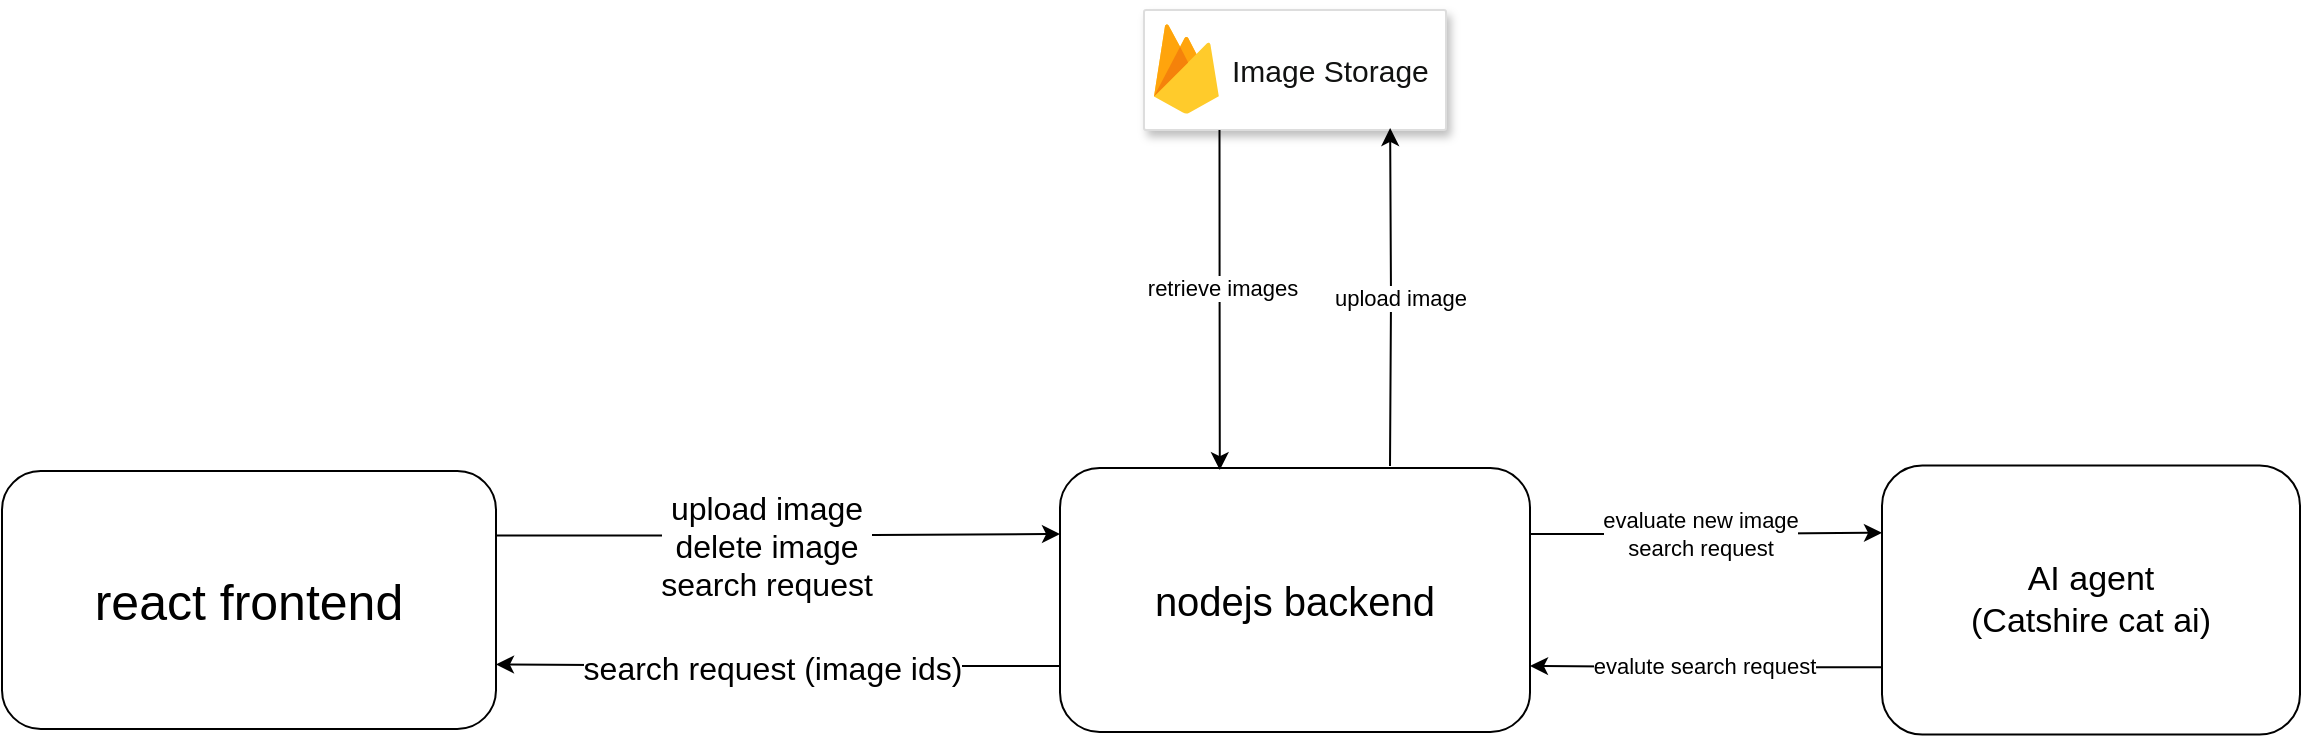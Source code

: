 <mxfile version="24.7.6">
  <diagram name="Page-1" id="pAAZa4O4RVHz7VyGtO1k">
    <mxGraphModel dx="2712" dy="1096" grid="0" gridSize="10" guides="1" tooltips="1" connect="1" arrows="1" fold="1" page="0" pageScale="1" pageWidth="850" pageHeight="1100" math="0" shadow="0">
      <root>
        <mxCell id="0" />
        <mxCell id="1" parent="0" />
        <mxCell id="OEHbqeWCWHPh5eyWaXjl-3" style="edgeStyle=orthogonalEdgeStyle;rounded=0;orthogonalLoop=1;jettySize=auto;html=1;entryX=0;entryY=0.25;entryDx=0;entryDy=0;exitX=1;exitY=0.25;exitDx=0;exitDy=0;" edge="1" parent="1" source="OEHbqeWCWHPh5eyWaXjl-1" target="OEHbqeWCWHPh5eyWaXjl-2">
          <mxGeometry relative="1" as="geometry" />
        </mxCell>
        <mxCell id="OEHbqeWCWHPh5eyWaXjl-4" value="&lt;div style=&quot;font-size: 16px;&quot;&gt;upload image&lt;/div&gt;&lt;div style=&quot;font-size: 16px;&quot;&gt;delete image&lt;br&gt;&lt;/div&gt;&lt;font style=&quot;font-size: 16px;&quot;&gt;search request&lt;/font&gt;" style="edgeLabel;html=1;align=center;verticalAlign=middle;resizable=0;points=[];" vertex="1" connectable="0" parent="OEHbqeWCWHPh5eyWaXjl-3">
          <mxGeometry x="-0.05" y="-4" relative="1" as="geometry">
            <mxPoint y="1" as="offset" />
          </mxGeometry>
        </mxCell>
        <mxCell id="OEHbqeWCWHPh5eyWaXjl-1" value="&lt;font style=&quot;font-size: 25px;&quot;&gt;react frontend&lt;br&gt;&lt;/font&gt;" style="rounded=1;whiteSpace=wrap;html=1;" vertex="1" parent="1">
          <mxGeometry x="-404" y="357.5" width="247" height="129" as="geometry" />
        </mxCell>
        <mxCell id="OEHbqeWCWHPh5eyWaXjl-5" style="edgeStyle=orthogonalEdgeStyle;rounded=0;orthogonalLoop=1;jettySize=auto;html=1;exitX=0;exitY=0.75;exitDx=0;exitDy=0;entryX=1;entryY=0.75;entryDx=0;entryDy=0;" edge="1" parent="1" source="OEHbqeWCWHPh5eyWaXjl-2" target="OEHbqeWCWHPh5eyWaXjl-1">
          <mxGeometry relative="1" as="geometry" />
        </mxCell>
        <mxCell id="OEHbqeWCWHPh5eyWaXjl-6" value="&lt;font style=&quot;font-size: 16px;&quot;&gt;search request (image ids)&lt;/font&gt;" style="edgeLabel;html=1;align=center;verticalAlign=middle;resizable=0;points=[];" vertex="1" connectable="0" parent="OEHbqeWCWHPh5eyWaXjl-5">
          <mxGeometry x="0.024" y="1" relative="1" as="geometry">
            <mxPoint as="offset" />
          </mxGeometry>
        </mxCell>
        <mxCell id="OEHbqeWCWHPh5eyWaXjl-15" style="edgeStyle=orthogonalEdgeStyle;rounded=0;orthogonalLoop=1;jettySize=auto;html=1;exitX=1;exitY=0.25;exitDx=0;exitDy=0;entryX=0;entryY=0.25;entryDx=0;entryDy=0;" edge="1" parent="1" source="OEHbqeWCWHPh5eyWaXjl-2" target="OEHbqeWCWHPh5eyWaXjl-13">
          <mxGeometry relative="1" as="geometry" />
        </mxCell>
        <mxCell id="OEHbqeWCWHPh5eyWaXjl-16" value="&lt;div&gt;evaluate new image&lt;/div&gt;search request" style="edgeLabel;html=1;align=center;verticalAlign=middle;resizable=0;points=[];" vertex="1" connectable="0" parent="OEHbqeWCWHPh5eyWaXjl-15">
          <mxGeometry x="-0.167" y="1" relative="1" as="geometry">
            <mxPoint x="11" y="1" as="offset" />
          </mxGeometry>
        </mxCell>
        <mxCell id="OEHbqeWCWHPh5eyWaXjl-2" value="&lt;font style=&quot;font-size: 20px;&quot;&gt;nodejs backend&lt;br&gt;&lt;/font&gt;" style="rounded=1;whiteSpace=wrap;html=1;" vertex="1" parent="1">
          <mxGeometry x="125" y="356" width="235" height="132" as="geometry" />
        </mxCell>
        <mxCell id="OEHbqeWCWHPh5eyWaXjl-7" value="" style="strokeColor=#dddddd;shadow=1;strokeWidth=1;rounded=1;absoluteArcSize=1;arcSize=2;" vertex="1" parent="1">
          <mxGeometry x="167" y="127" width="151" height="60" as="geometry" />
        </mxCell>
        <mxCell id="OEHbqeWCWHPh5eyWaXjl-8" value="&lt;font color=&quot;#111211&quot; style=&quot;font-size: 15px;&quot;&gt;Image Storage&lt;/font&gt;" style="sketch=0;dashed=0;connectable=0;html=1;fillColor=#5184F3;strokeColor=none;shape=mxgraph.gcp2.firebase;part=1;labelPosition=right;verticalLabelPosition=middle;align=left;verticalAlign=middle;spacingLeft=5;fontColor=#999999;fontSize=12;" vertex="1" parent="OEHbqeWCWHPh5eyWaXjl-7">
          <mxGeometry width="32.4" height="45" relative="1" as="geometry">
            <mxPoint x="5" y="7" as="offset" />
          </mxGeometry>
        </mxCell>
        <mxCell id="OEHbqeWCWHPh5eyWaXjl-9" style="edgeStyle=orthogonalEdgeStyle;rounded=0;orthogonalLoop=1;jettySize=auto;html=1;entryX=0.815;entryY=0.983;entryDx=0;entryDy=0;entryPerimeter=0;" edge="1" parent="1" target="OEHbqeWCWHPh5eyWaXjl-7">
          <mxGeometry relative="1" as="geometry">
            <mxPoint x="290" y="355" as="sourcePoint" />
          </mxGeometry>
        </mxCell>
        <mxCell id="OEHbqeWCWHPh5eyWaXjl-11" value="upload image" style="edgeLabel;html=1;align=center;verticalAlign=middle;resizable=0;points=[];" vertex="1" connectable="0" parent="OEHbqeWCWHPh5eyWaXjl-9">
          <mxGeometry x="-0.013" y="-2" relative="1" as="geometry">
            <mxPoint x="2" y="-1" as="offset" />
          </mxGeometry>
        </mxCell>
        <mxCell id="OEHbqeWCWHPh5eyWaXjl-10" style="edgeStyle=orthogonalEdgeStyle;rounded=0;orthogonalLoop=1;jettySize=auto;html=1;exitX=0.25;exitY=1;exitDx=0;exitDy=0;entryX=0.34;entryY=0.008;entryDx=0;entryDy=0;entryPerimeter=0;" edge="1" parent="1" source="OEHbqeWCWHPh5eyWaXjl-7" target="OEHbqeWCWHPh5eyWaXjl-2">
          <mxGeometry relative="1" as="geometry" />
        </mxCell>
        <mxCell id="OEHbqeWCWHPh5eyWaXjl-12" value="&lt;div&gt;retrieve images&lt;/div&gt;" style="edgeLabel;html=1;align=center;verticalAlign=middle;resizable=0;points=[];" vertex="1" connectable="0" parent="OEHbqeWCWHPh5eyWaXjl-10">
          <mxGeometry x="-0.071" y="1" relative="1" as="geometry">
            <mxPoint as="offset" />
          </mxGeometry>
        </mxCell>
        <mxCell id="OEHbqeWCWHPh5eyWaXjl-17" style="edgeStyle=orthogonalEdgeStyle;rounded=0;orthogonalLoop=1;jettySize=auto;html=1;exitX=0;exitY=0.75;exitDx=0;exitDy=0;entryX=1;entryY=0.75;entryDx=0;entryDy=0;" edge="1" parent="1" source="OEHbqeWCWHPh5eyWaXjl-13" target="OEHbqeWCWHPh5eyWaXjl-2">
          <mxGeometry relative="1" as="geometry" />
        </mxCell>
        <mxCell id="OEHbqeWCWHPh5eyWaXjl-18" value="evalute search request" style="edgeLabel;html=1;align=center;verticalAlign=middle;resizable=0;points=[];" vertex="1" connectable="0" parent="OEHbqeWCWHPh5eyWaXjl-17">
          <mxGeometry x="0.29" y="1" relative="1" as="geometry">
            <mxPoint x="24" y="-1" as="offset" />
          </mxGeometry>
        </mxCell>
        <mxCell id="OEHbqeWCWHPh5eyWaXjl-13" value="&lt;font style=&quot;font-size: 17px;&quot;&gt;AI agent&lt;br&gt;(Catshire cat ai)&lt;br&gt;&lt;/font&gt;" style="rounded=1;whiteSpace=wrap;html=1;" vertex="1" parent="1">
          <mxGeometry x="536" y="354.75" width="209" height="134.5" as="geometry" />
        </mxCell>
      </root>
    </mxGraphModel>
  </diagram>
</mxfile>
